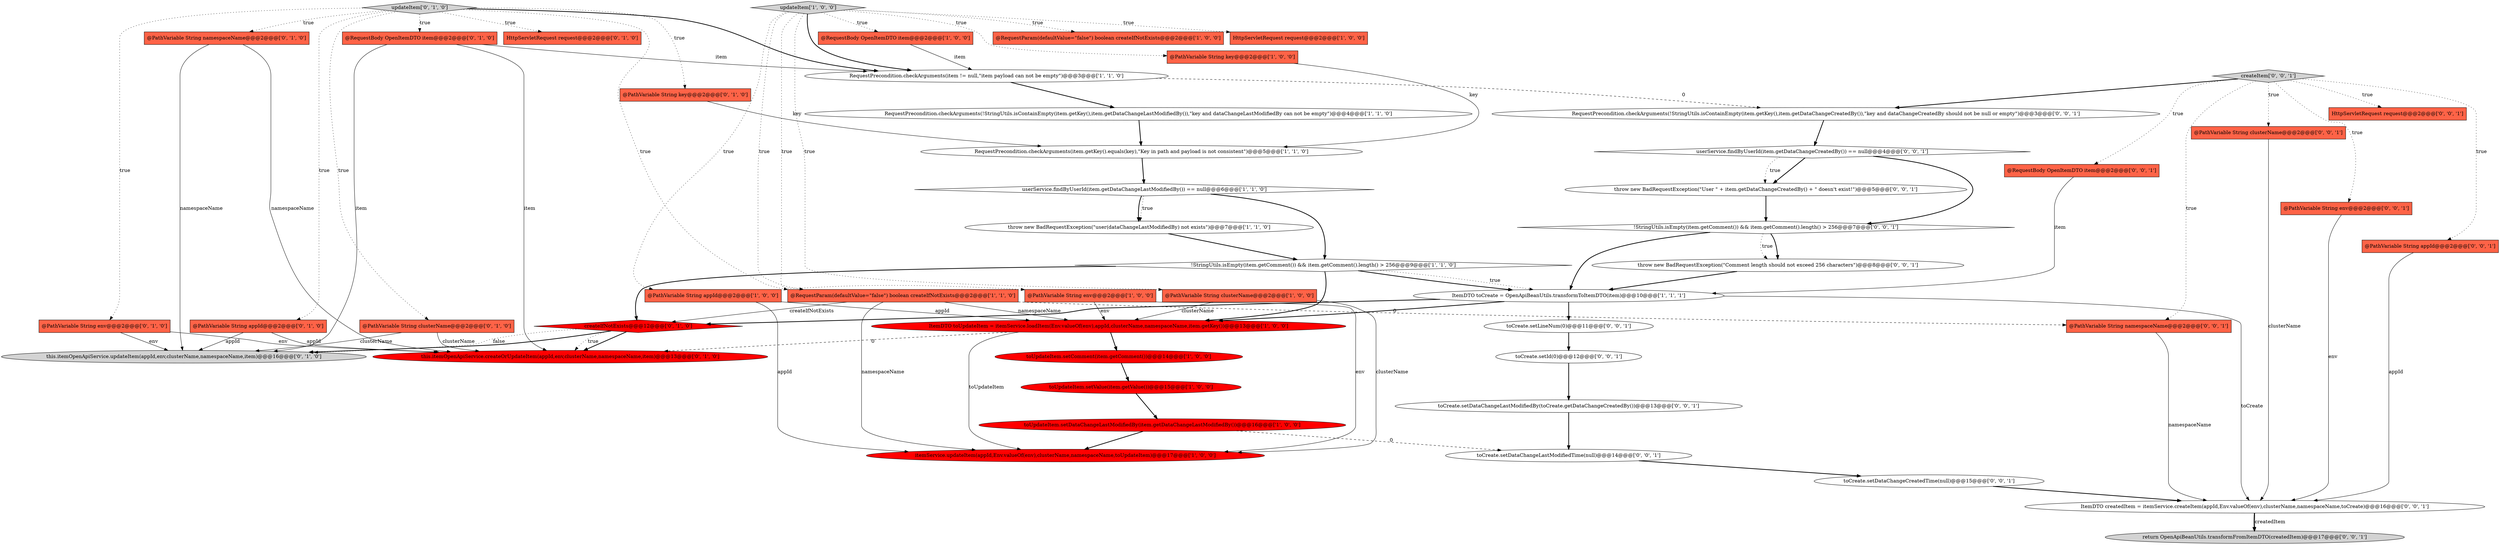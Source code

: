 digraph {
28 [style = filled, label = "@PathVariable String namespaceName@@@2@@@['0', '1', '0']", fillcolor = tomato, shape = box image = "AAA0AAABBB2BBB"];
38 [style = filled, label = "createItem['0', '0', '1']", fillcolor = lightgray, shape = diamond image = "AAA0AAABBB3BBB"];
25 [style = filled, label = "@PathVariable String env@@@2@@@['0', '1', '0']", fillcolor = tomato, shape = box image = "AAA0AAABBB2BBB"];
1 [style = filled, label = "@PathVariable String env@@@2@@@['1', '0', '0']", fillcolor = tomato, shape = box image = "AAA0AAABBB1BBB"];
3 [style = filled, label = "@PathVariable String clusterName@@@2@@@['1', '0', '0']", fillcolor = tomato, shape = box image = "AAA0AAABBB1BBB"];
50 [style = filled, label = "toCreate.setDataChangeCreatedTime(null)@@@15@@@['0', '0', '1']", fillcolor = white, shape = ellipse image = "AAA0AAABBB3BBB"];
39 [style = filled, label = "toCreate.setId(0)@@@12@@@['0', '0', '1']", fillcolor = white, shape = ellipse image = "AAA0AAABBB3BBB"];
44 [style = filled, label = "@PathVariable String clusterName@@@2@@@['0', '0', '1']", fillcolor = tomato, shape = box image = "AAA0AAABBB3BBB"];
30 [style = filled, label = "@PathVariable String appId@@@2@@@['0', '1', '0']", fillcolor = tomato, shape = box image = "AAA0AAABBB2BBB"];
42 [style = filled, label = "return OpenApiBeanUtils.transformFromItemDTO(createdItem)@@@17@@@['0', '0', '1']", fillcolor = lightgray, shape = ellipse image = "AAA0AAABBB3BBB"];
10 [style = filled, label = "updateItem['1', '0', '0']", fillcolor = lightgray, shape = diamond image = "AAA0AAABBB1BBB"];
16 [style = filled, label = "ItemDTO toUpdateItem = itemService.loadItem(Env.valueOf(env),appId,clusterName,namespaceName,item.getKey())@@@13@@@['1', '0', '0']", fillcolor = red, shape = ellipse image = "AAA1AAABBB1BBB"];
33 [style = filled, label = "ItemDTO createdItem = itemService.createItem(appId,Env.valueOf(env),clusterName,namespaceName,toCreate)@@@16@@@['0', '0', '1']", fillcolor = white, shape = ellipse image = "AAA0AAABBB3BBB"];
29 [style = filled, label = "HttpServletRequest request@@@2@@@['0', '1', '0']", fillcolor = tomato, shape = box image = "AAA0AAABBB2BBB"];
35 [style = filled, label = "toCreate.setDataChangeLastModifiedBy(toCreate.getDataChangeCreatedBy())@@@13@@@['0', '0', '1']", fillcolor = white, shape = ellipse image = "AAA0AAABBB3BBB"];
2 [style = filled, label = "@RequestBody OpenItemDTO item@@@2@@@['1', '0', '0']", fillcolor = tomato, shape = box image = "AAA0AAABBB1BBB"];
18 [style = filled, label = "RequestPrecondition.checkArguments(item != null,\"item payload can not be empty\")@@@3@@@['1', '1', '0']", fillcolor = white, shape = ellipse image = "AAA0AAABBB1BBB"];
27 [style = filled, label = "@RequestBody OpenItemDTO item@@@2@@@['0', '1', '0']", fillcolor = tomato, shape = box image = "AAA0AAABBB2BBB"];
36 [style = filled, label = "throw new BadRequestException(\"User \" + item.getDataChangeCreatedBy() + \" doesn't exist!\")@@@5@@@['0', '0', '1']", fillcolor = white, shape = ellipse image = "AAA0AAABBB3BBB"];
49 [style = filled, label = "RequestPrecondition.checkArguments(!StringUtils.isContainEmpty(item.getKey(),item.getDataChangeCreatedBy()),\"key and dataChangeCreatedBy should not be null or empty\")@@@3@@@['0', '0', '1']", fillcolor = white, shape = ellipse image = "AAA0AAABBB3BBB"];
12 [style = filled, label = "throw new BadRequestException(\"user(dataChangeLastModifiedBy) not exists\")@@@7@@@['1', '1', '0']", fillcolor = white, shape = ellipse image = "AAA0AAABBB1BBB"];
5 [style = filled, label = "toUpdateItem.setDataChangeLastModifiedBy(item.getDataChangeLastModifiedBy())@@@16@@@['1', '0', '0']", fillcolor = red, shape = ellipse image = "AAA1AAABBB1BBB"];
20 [style = filled, label = "RequestPrecondition.checkArguments(item.getKey().equals(key),\"Key in path and payload is not consistent\")@@@5@@@['1', '1', '0']", fillcolor = white, shape = ellipse image = "AAA0AAABBB1BBB"];
41 [style = filled, label = "@RequestBody OpenItemDTO item@@@2@@@['0', '0', '1']", fillcolor = tomato, shape = box image = "AAA0AAABBB3BBB"];
23 [style = filled, label = "this.itemOpenApiService.updateItem(appId,env,clusterName,namespaceName,item)@@@16@@@['0', '1', '0']", fillcolor = lightgray, shape = ellipse image = "AAA0AAABBB2BBB"];
4 [style = filled, label = "toUpdateItem.setComment(item.getComment())@@@14@@@['1', '0', '0']", fillcolor = red, shape = ellipse image = "AAA1AAABBB1BBB"];
6 [style = filled, label = "itemService.updateItem(appId,Env.valueOf(env),clusterName,namespaceName,toUpdateItem)@@@17@@@['1', '0', '0']", fillcolor = red, shape = ellipse image = "AAA1AAABBB1BBB"];
0 [style = filled, label = "!StringUtils.isEmpty(item.getComment()) && item.getComment().length() > 256@@@9@@@['1', '1', '0']", fillcolor = white, shape = diamond image = "AAA0AAABBB1BBB"];
24 [style = filled, label = "createIfNotExists@@@12@@@['0', '1', '0']", fillcolor = red, shape = diamond image = "AAA1AAABBB2BBB"];
32 [style = filled, label = "throw new BadRequestException(\"Comment length should not exceed 256 characters\")@@@8@@@['0', '0', '1']", fillcolor = white, shape = ellipse image = "AAA0AAABBB3BBB"];
40 [style = filled, label = "@PathVariable String env@@@2@@@['0', '0', '1']", fillcolor = tomato, shape = box image = "AAA0AAABBB3BBB"];
14 [style = filled, label = "toUpdateItem.setValue(item.getValue())@@@15@@@['1', '0', '0']", fillcolor = red, shape = ellipse image = "AAA1AAABBB1BBB"];
48 [style = filled, label = "@PathVariable String namespaceName@@@2@@@['0', '0', '1']", fillcolor = tomato, shape = box image = "AAA0AAABBB3BBB"];
8 [style = filled, label = "userService.findByUserId(item.getDataChangeLastModifiedBy()) == null@@@6@@@['1', '1', '0']", fillcolor = white, shape = diamond image = "AAA0AAABBB1BBB"];
15 [style = filled, label = "@PathVariable String key@@@2@@@['1', '0', '0']", fillcolor = tomato, shape = box image = "AAA0AAABBB1BBB"];
21 [style = filled, label = "@PathVariable String clusterName@@@2@@@['0', '1', '0']", fillcolor = tomato, shape = box image = "AAA0AAABBB2BBB"];
46 [style = filled, label = "userService.findByUserId(item.getDataChangeCreatedBy()) == null@@@4@@@['0', '0', '1']", fillcolor = white, shape = diamond image = "AAA0AAABBB3BBB"];
7 [style = filled, label = "@PathVariable String appId@@@2@@@['1', '0', '0']", fillcolor = tomato, shape = box image = "AAA0AAABBB1BBB"];
19 [style = filled, label = "@RequestParam(defaultValue=\"false\") boolean createIfNotExists@@@2@@@['1', '1', '0']", fillcolor = tomato, shape = box image = "AAA0AAABBB1BBB"];
26 [style = filled, label = "updateItem['0', '1', '0']", fillcolor = lightgray, shape = diamond image = "AAA0AAABBB2BBB"];
47 [style = filled, label = "HttpServletRequest request@@@2@@@['0', '0', '1']", fillcolor = tomato, shape = box image = "AAA0AAABBB3BBB"];
31 [style = filled, label = "this.itemOpenApiService.createOrUpdateItem(appId,env,clusterName,namespaceName,item)@@@13@@@['0', '1', '0']", fillcolor = red, shape = ellipse image = "AAA1AAABBB2BBB"];
45 [style = filled, label = "toCreate.setDataChangeLastModifiedTime(null)@@@14@@@['0', '0', '1']", fillcolor = white, shape = ellipse image = "AAA0AAABBB3BBB"];
22 [style = filled, label = "@PathVariable String key@@@2@@@['0', '1', '0']", fillcolor = tomato, shape = box image = "AAA0AAABBB2BBB"];
43 [style = filled, label = "!StringUtils.isEmpty(item.getComment()) && item.getComment().length() > 256@@@7@@@['0', '0', '1']", fillcolor = white, shape = diamond image = "AAA0AAABBB3BBB"];
17 [style = filled, label = "@RequestParam(defaultValue=\"false\") boolean createIfNotExists@@@2@@@['1', '0', '0']", fillcolor = tomato, shape = box image = "AAA0AAABBB1BBB"];
11 [style = filled, label = "RequestPrecondition.checkArguments(!StringUtils.isContainEmpty(item.getKey(),item.getDataChangeLastModifiedBy()),\"key and dataChangeLastModifiedBy can not be empty\")@@@4@@@['1', '1', '0']", fillcolor = white, shape = ellipse image = "AAA0AAABBB1BBB"];
34 [style = filled, label = "@PathVariable String appId@@@2@@@['0', '0', '1']", fillcolor = tomato, shape = box image = "AAA0AAABBB3BBB"];
13 [style = filled, label = "HttpServletRequest request@@@2@@@['1', '0', '0']", fillcolor = tomato, shape = box image = "AAA0AAABBB1BBB"];
37 [style = filled, label = "toCreate.setLineNum(0)@@@11@@@['0', '0', '1']", fillcolor = white, shape = ellipse image = "AAA0AAABBB3BBB"];
9 [style = filled, label = "ItemDTO toCreate = OpenApiBeanUtils.transformToItemDTO(item)@@@10@@@['1', '1', '1']", fillcolor = white, shape = ellipse image = "AAA0AAABBB1BBB"];
16->31 [style = dashed, label="0"];
38->34 [style = dotted, label="true"];
38->41 [style = dotted, label="true"];
27->23 [style = solid, label="item"];
10->3 [style = dotted, label="true"];
26->19 [style = dotted, label="true"];
19->16 [style = solid, label="namespaceName"];
44->33 [style = solid, label="clusterName"];
26->22 [style = dotted, label="true"];
22->20 [style = solid, label="key"];
18->49 [style = dashed, label="0"];
9->16 [style = bold, label=""];
9->37 [style = bold, label=""];
8->0 [style = bold, label=""];
2->18 [style = solid, label="item"];
48->33 [style = solid, label="namespaceName"];
38->49 [style = bold, label=""];
26->30 [style = dotted, label="true"];
38->48 [style = dotted, label="true"];
33->42 [style = bold, label=""];
26->28 [style = dotted, label="true"];
0->24 [style = bold, label=""];
25->23 [style = solid, label="env"];
35->45 [style = bold, label=""];
30->31 [style = solid, label="appId"];
10->1 [style = dotted, label="true"];
9->33 [style = solid, label="toCreate"];
9->24 [style = bold, label=""];
27->31 [style = solid, label="item"];
38->40 [style = dotted, label="true"];
3->6 [style = solid, label="clusterName"];
18->11 [style = bold, label=""];
21->23 [style = solid, label="clusterName"];
43->32 [style = bold, label=""];
34->33 [style = solid, label="appId"];
46->36 [style = bold, label=""];
43->32 [style = dotted, label="true"];
30->23 [style = solid, label="appId"];
21->31 [style = solid, label="clusterName"];
20->8 [style = bold, label=""];
8->12 [style = dotted, label="true"];
5->6 [style = bold, label=""];
49->46 [style = bold, label=""];
5->45 [style = dashed, label="0"];
39->35 [style = bold, label=""];
19->48 [style = dashed, label="0"];
46->43 [style = bold, label=""];
36->43 [style = bold, label=""];
10->18 [style = bold, label=""];
0->16 [style = bold, label=""];
4->14 [style = bold, label=""];
26->27 [style = dotted, label="true"];
19->6 [style = solid, label="namespaceName"];
27->18 [style = solid, label="item"];
33->42 [style = solid, label="createdItem"];
38->44 [style = dotted, label="true"];
15->20 [style = solid, label="key"];
43->9 [style = bold, label=""];
25->31 [style = solid, label="env"];
10->17 [style = dotted, label="true"];
40->33 [style = solid, label="env"];
32->9 [style = bold, label=""];
10->13 [style = dotted, label="true"];
24->31 [style = bold, label=""];
10->2 [style = dotted, label="true"];
10->19 [style = dotted, label="true"];
19->24 [style = solid, label="createIfNotExists"];
50->33 [style = bold, label=""];
16->4 [style = bold, label=""];
24->23 [style = dotted, label="false"];
0->9 [style = dotted, label="true"];
37->39 [style = bold, label=""];
8->12 [style = bold, label=""];
14->5 [style = bold, label=""];
24->23 [style = bold, label=""];
28->31 [style = solid, label="namespaceName"];
11->20 [style = bold, label=""];
46->36 [style = dotted, label="true"];
0->9 [style = bold, label=""];
41->9 [style = solid, label="item"];
26->25 [style = dotted, label="true"];
24->31 [style = dotted, label="true"];
12->0 [style = bold, label=""];
28->23 [style = solid, label="namespaceName"];
10->15 [style = dotted, label="true"];
7->6 [style = solid, label="appId"];
16->6 [style = solid, label="toUpdateItem"];
1->16 [style = solid, label="env"];
45->50 [style = bold, label=""];
26->21 [style = dotted, label="true"];
38->47 [style = dotted, label="true"];
26->29 [style = dotted, label="true"];
7->16 [style = solid, label="appId"];
10->7 [style = dotted, label="true"];
1->6 [style = solid, label="env"];
26->18 [style = bold, label=""];
3->16 [style = solid, label="clusterName"];
}
